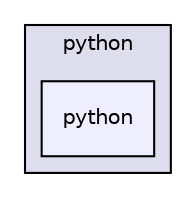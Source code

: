 digraph "python" {
  compound=true
  node [ fontsize="10", fontname="Helvetica"];
  edge [ labelfontsize="10", labelfontname="Helvetica"];
  subgraph clusterdir_4f56e0ba1989c2c025ff5a8b5c476e34 {
    graph [ bgcolor="#ddddee", pencolor="black", label="python" fontname="Helvetica", fontsize="10", URL="dir_4f56e0ba1989c2c025ff5a8b5c476e34.html"]
  dir_a43fa0e0f7878517020f471b2700d1ae [shape=box, label="python", style="filled", fillcolor="#eeeeff", pencolor="black", URL="dir_a43fa0e0f7878517020f471b2700d1ae.html"];
  }
}
